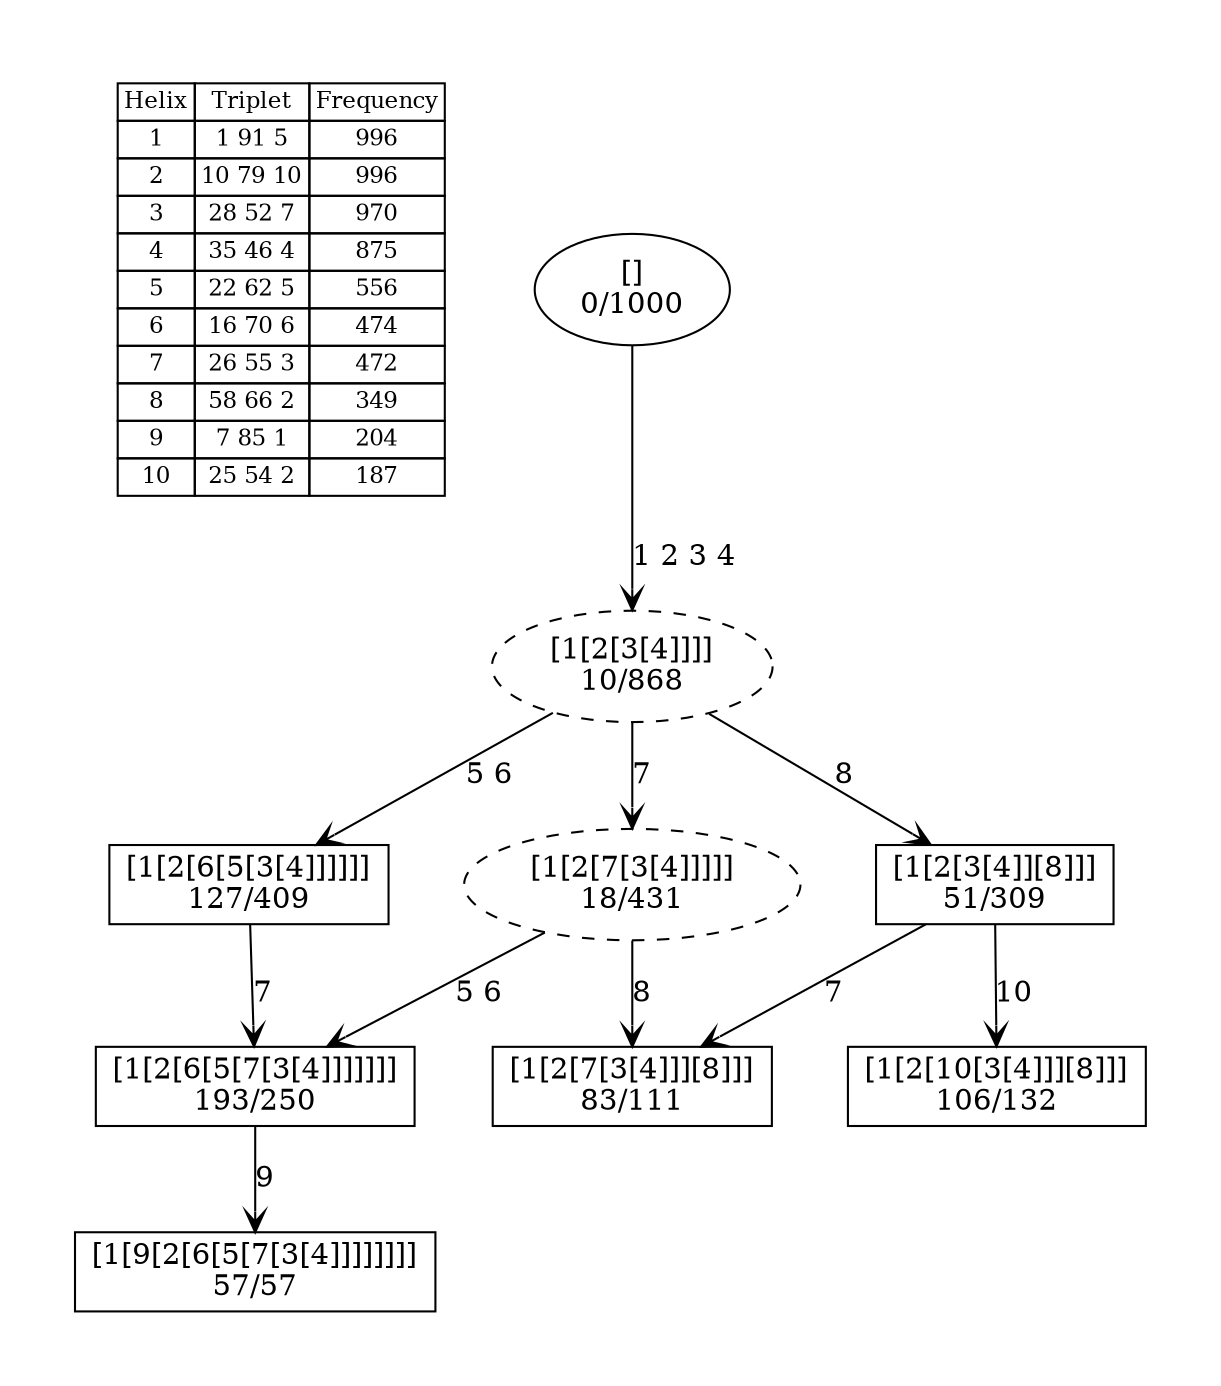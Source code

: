 digraph G {
	pad = 0.5;
	nodesep = 0.5;
"legend" [label = < <table border="0" cellborder="1" cellspacing="0"><tr><td>Helix</td><td>Triplet</td><td>Frequency</td></tr>
<tr><td>1</td><td>1 91 5</td><td>996</td></tr>
<tr><td>2</td><td>10 79 10</td><td>996</td></tr>
<tr><td>3</td><td>28 52 7</td><td>970</td></tr>
<tr><td>4</td><td>35 46 4</td><td>875</td></tr>
<tr><td>5</td><td>22 62 5</td><td>556</td></tr>
<tr><td>6</td><td>16 70 6</td><td>474</td></tr>
<tr><td>7</td><td>26 55 3</td><td>472</td></tr>
<tr><td>8</td><td>58 66 2</td><td>349</td></tr>
<tr><td>9</td><td>7 85 1</td><td>204</td></tr>
<tr><td>10</td><td>25 54 2</td><td>187</td></tr>
</table>>, shape = plaintext, fontsize=11];
"1 2 3 4 5 6 7 " [shape = box];
"1 2 3 4 5 6 " [shape = box];
"1 2 3 4 8 10 " [shape = box];
"1 2 3 4 7 8 " [shape = box];
"1 2 3 4 5 6 7 9 " [shape = box];
"1 2 3 4 8 " [shape = box];
"1 2 3 4 " [style = dashed];
"1 2 3 4 7 " [style = dashed];
"1 2 3 4 5 6 7 " [label = "[1[2[6[5[7[3[4]]]]]]]\n193/250"];
"1 2 3 4 5 6 " [label = "[1[2[6[5[3[4]]]]]]\n127/409"];
"1 2 3 4 8 10 " [label = "[1[2[10[3[4]]][8]]]\n106/132"];
"1 2 3 4 7 8 " [label = "[1[2[7[3[4]]][8]]]\n83/111"];
"1 2 3 4 5 6 7 9 " [label = "[1[9[2[6[5[7[3[4]]]]]]]]\n57/57"];
"1 2 3 4 8 " [label = "[1[2[3[4]][8]]]\n51/309"];
"1 2 3 4 " [label = "[1[2[3[4]]]]\n10/868"];
"1 2 3 4 7 " [label = "[1[2[7[3[4]]]]]\n18/431"];
"" [label = "[]\n0/1000"];
"1 2 3 4 5 6 7 " -> "1 2 3 4 5 6 7 9 " [label = "9 ", arrowhead = vee];
"1 2 3 4 5 6 " -> "1 2 3 4 5 6 7 " [label = "7 ", arrowhead = vee];
"1 2 3 4 8 " -> "1 2 3 4 8 10 " [label = "10 ", arrowhead = vee];
"1 2 3 4 8 " -> "1 2 3 4 7 8 " [label = "7 ", arrowhead = vee];
"1 2 3 4 " -> "1 2 3 4 7 " [label = "7 ", arrowhead = vee];
"1 2 3 4 " -> "1 2 3 4 5 6 " [label = "5 6 ", arrowhead = vee];
"1 2 3 4 " -> "1 2 3 4 8 " [label = "8 ", arrowhead = vee];
"1 2 3 4 7 " -> "1 2 3 4 5 6 7 " [label = "5 6 ", arrowhead = vee];
"1 2 3 4 7 " -> "1 2 3 4 7 8 " [label = "8 ", arrowhead = vee];
"" -> "1 2 3 4 " [label = "1 2 3 4 ", arrowhead = vee];
}
